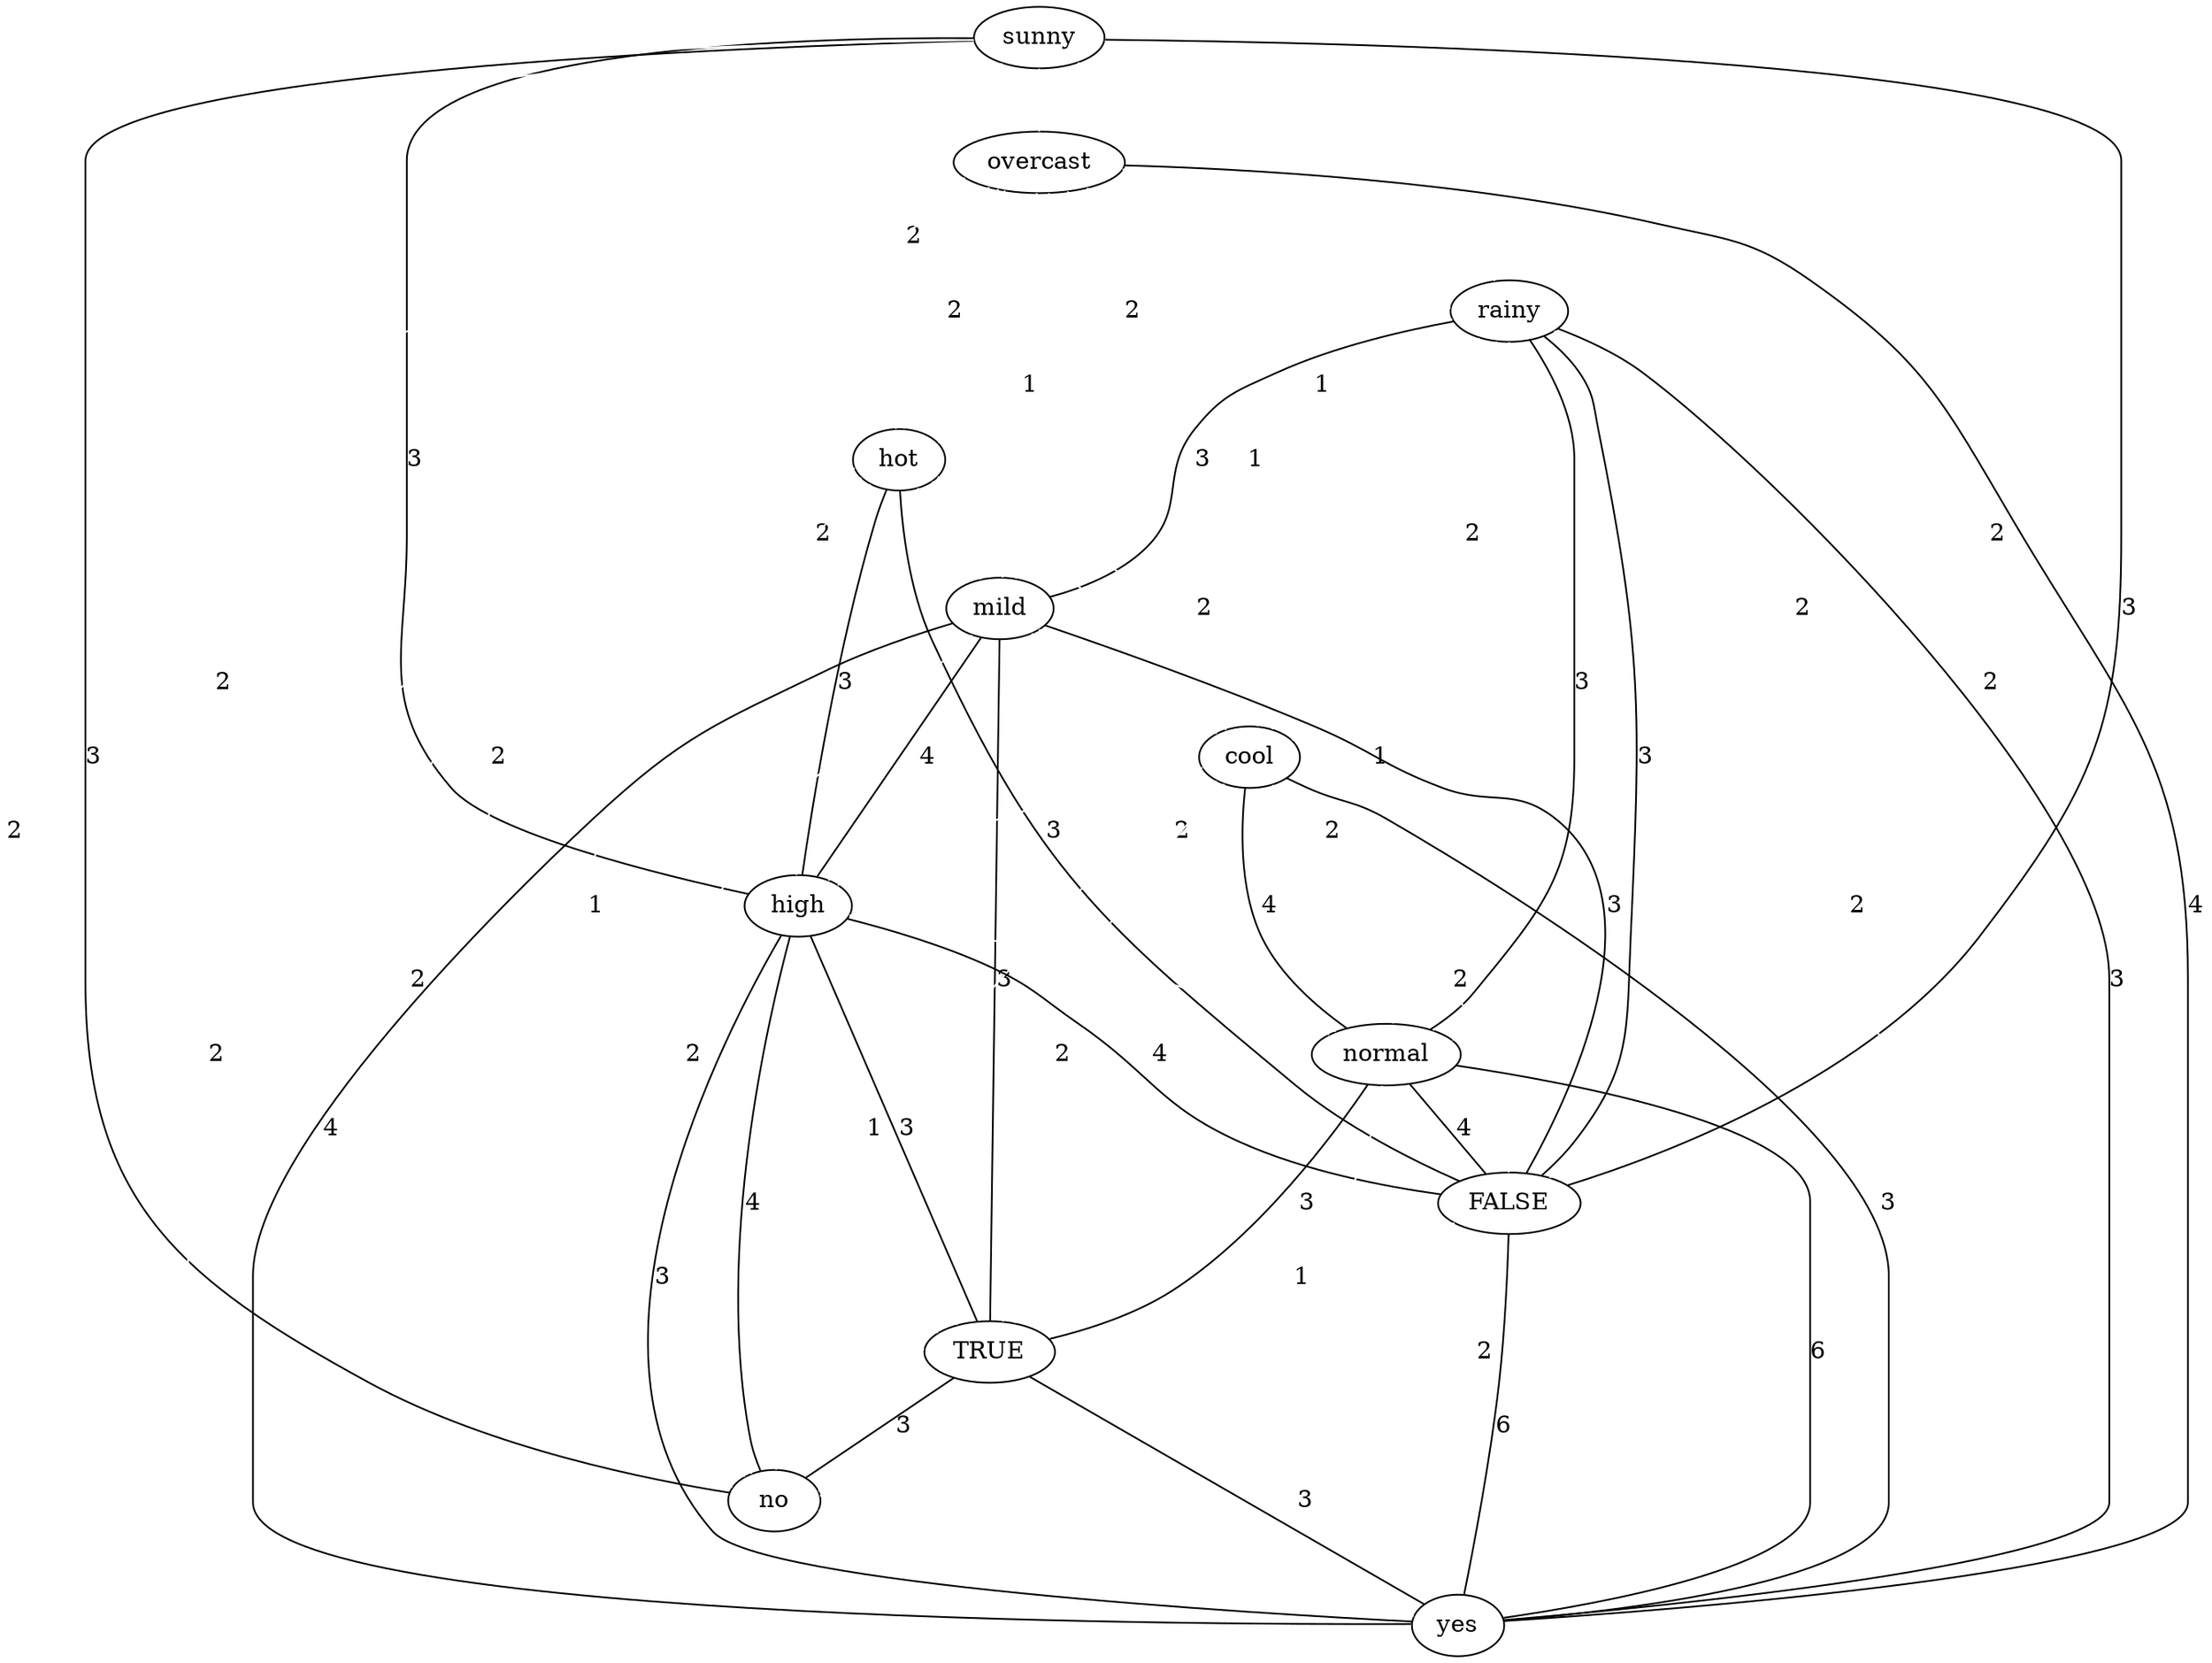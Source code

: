 strict graph "" {
sunny;
overcast;
rainy;
hot;
mild;
cool;
high;
normal;
FALSE;
TRUE;
no;
yes;
sunny -- overcast  [color=white];
sunny -- rainy  [color=white];
sunny -- hot  [color=white, label=2];
sunny -- mild  [color=white, label=2];
sunny -- cool  [color=white, label=1];
sunny -- high  [color=black, label=3];
sunny -- normal  [color=white, label=2];
sunny -- FALSE  [color=black, label=3];
sunny -- TRUE  [color=white, label=2];
sunny -- no  [color=black, label=3];
sunny -- yes  [color=white, label=2];
overcast -- rainy  [color=white];
overcast -- hot  [color=white, label=2];
overcast -- mild  [color=white, label=1];
overcast -- cool  [color=white, label=1];
overcast -- high  [color=white, label=2];
overcast -- normal  [color=white, label=2];
overcast -- FALSE  [color=white, label=2];
overcast -- TRUE  [color=white, label=2];
overcast -- no  [color=white];
overcast -- yes  [color=black, label=4];
rainy -- hot  [color=white];
rainy -- mild  [color=black, label=3];
rainy -- cool  [color=white, label=2];
rainy -- high  [color=white, label=2];
rainy -- normal  [color=black, label=3];
rainy -- FALSE  [color=black, label=3];
rainy -- TRUE  [color=white, label=2];
rainy -- no  [color=white, label=2];
rainy -- yes  [color=black, label=3];
hot -- mild  [color=white];
hot -- cool  [color=white];
hot -- high  [color=black, label=3];
hot -- normal  [color=white, label=1];
hot -- FALSE  [color=black, label=3];
hot -- TRUE  [color=white, label=1];
hot -- no  [color=white, label=2];
hot -- yes  [color=white, label=2];
mild -- cool  [color=white];
mild -- high  [color=black, label=4];
mild -- normal  [color=white, label=2];
mild -- FALSE  [color=black, label=3];
mild -- TRUE  [color=black, label=3];
mild -- no  [color=white, label=2];
mild -- yes  [color=black, label=4];
cool -- high  [color=white];
cool -- normal  [color=black, label=4];
cool -- FALSE  [color=white, label=2];
cool -- TRUE  [color=white, label=2];
cool -- no  [color=white, label=1];
cool -- yes  [color=black, label=3];
high -- normal  [color=white];
high -- FALSE  [color=black, label=4];
high -- TRUE  [color=black, label=3];
high -- no  [color=black, label=4];
high -- yes  [color=black, label=3];
normal -- FALSE  [color=black, label=4];
normal -- TRUE  [color=black, label=3];
normal -- no  [color=white, label=1];
normal -- yes  [color=black, label=6];
FALSE -- TRUE  [color=white];
FALSE -- no  [color=white, label=2];
FALSE -- yes  [color=black, label=6];
TRUE -- no  [color=black, label=3];
TRUE -- yes  [color=black, label=3];
no -- yes  [color=white];
}
